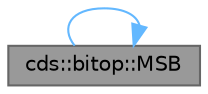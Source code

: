 digraph "cds::bitop::MSB"
{
 // LATEX_PDF_SIZE
  bgcolor="transparent";
  edge [fontname=Helvetica,fontsize=10,labelfontname=Helvetica,labelfontsize=10];
  node [fontname=Helvetica,fontsize=10,shape=box,height=0.2,width=0.4];
  rankdir="LR";
  Node1 [id="Node000001",label="cds::bitop::MSB",height=0.2,width=0.4,color="gray40", fillcolor="grey60", style="filled", fontcolor="black",tooltip="Get most significant bit (MSB) number (1..32/64), 0 if nArg == 0"];
  Node1 -> Node1 [id="edge1_Node000001_Node000001",color="steelblue1",style="solid",tooltip=" "];
}
